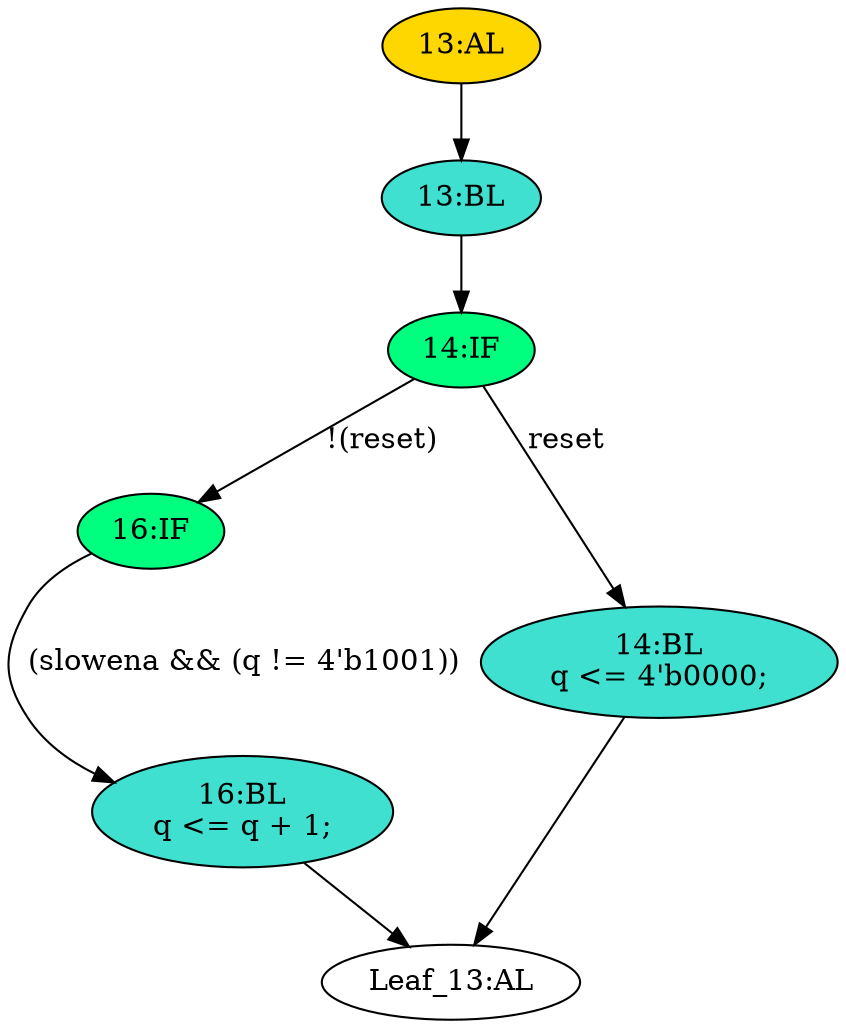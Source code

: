 strict digraph "" {
	node [label="\N"];
	"16:IF"	[ast="<pyverilog.vparser.ast.IfStatement object at 0x7fa1810f7310>",
		fillcolor=springgreen,
		label="16:IF",
		statements="[]",
		style=filled,
		typ=IfStatement];
	"16:BL"	[ast="<pyverilog.vparser.ast.Block object at 0x7fa1810f7490>",
		fillcolor=turquoise,
		label="16:BL
q <= q + 1;",
		statements="[<pyverilog.vparser.ast.NonblockingSubstitution object at 0x7fa1810f74d0>]",
		style=filled,
		typ=Block];
	"16:IF" -> "16:BL"	[cond="['slowena', 'q']",
		label="(slowena && (q != 4'b1001))",
		lineno=16];
	"13:AL"	[ast="<pyverilog.vparser.ast.Always object at 0x7fa1810f7a90>",
		clk_sens=True,
		fillcolor=gold,
		label="13:AL",
		sens="['clk']",
		statements="[]",
		style=filled,
		typ=Always,
		use_var="['reset', 'q', 'slowena']"];
	"13:BL"	[ast="<pyverilog.vparser.ast.Block object at 0x7fa1810f7990>",
		fillcolor=turquoise,
		label="13:BL",
		statements="[]",
		style=filled,
		typ=Block];
	"13:AL" -> "13:BL"	[cond="[]",
		lineno=None];
	"14:IF"	[ast="<pyverilog.vparser.ast.IfStatement object at 0x7fa1810f79d0>",
		fillcolor=springgreen,
		label="14:IF",
		statements="[]",
		style=filled,
		typ=IfStatement];
	"13:BL" -> "14:IF"	[cond="[]",
		lineno=None];
	"14:IF" -> "16:IF"	[cond="['reset']",
		label="!(reset)",
		lineno=14];
	"14:BL"	[ast="<pyverilog.vparser.ast.Block object at 0x7fa1810f7950>",
		fillcolor=turquoise,
		label="14:BL
q <= 4'b0000;",
		statements="[<pyverilog.vparser.ast.NonblockingSubstitution object at 0x7fa1810f7810>]",
		style=filled,
		typ=Block];
	"14:IF" -> "14:BL"	[cond="['reset']",
		label=reset,
		lineno=14];
	"Leaf_13:AL"	[def_var="['q']",
		label="Leaf_13:AL"];
	"14:BL" -> "Leaf_13:AL"	[cond="[]",
		lineno=None];
	"16:BL" -> "Leaf_13:AL"	[cond="[]",
		lineno=None];
}
